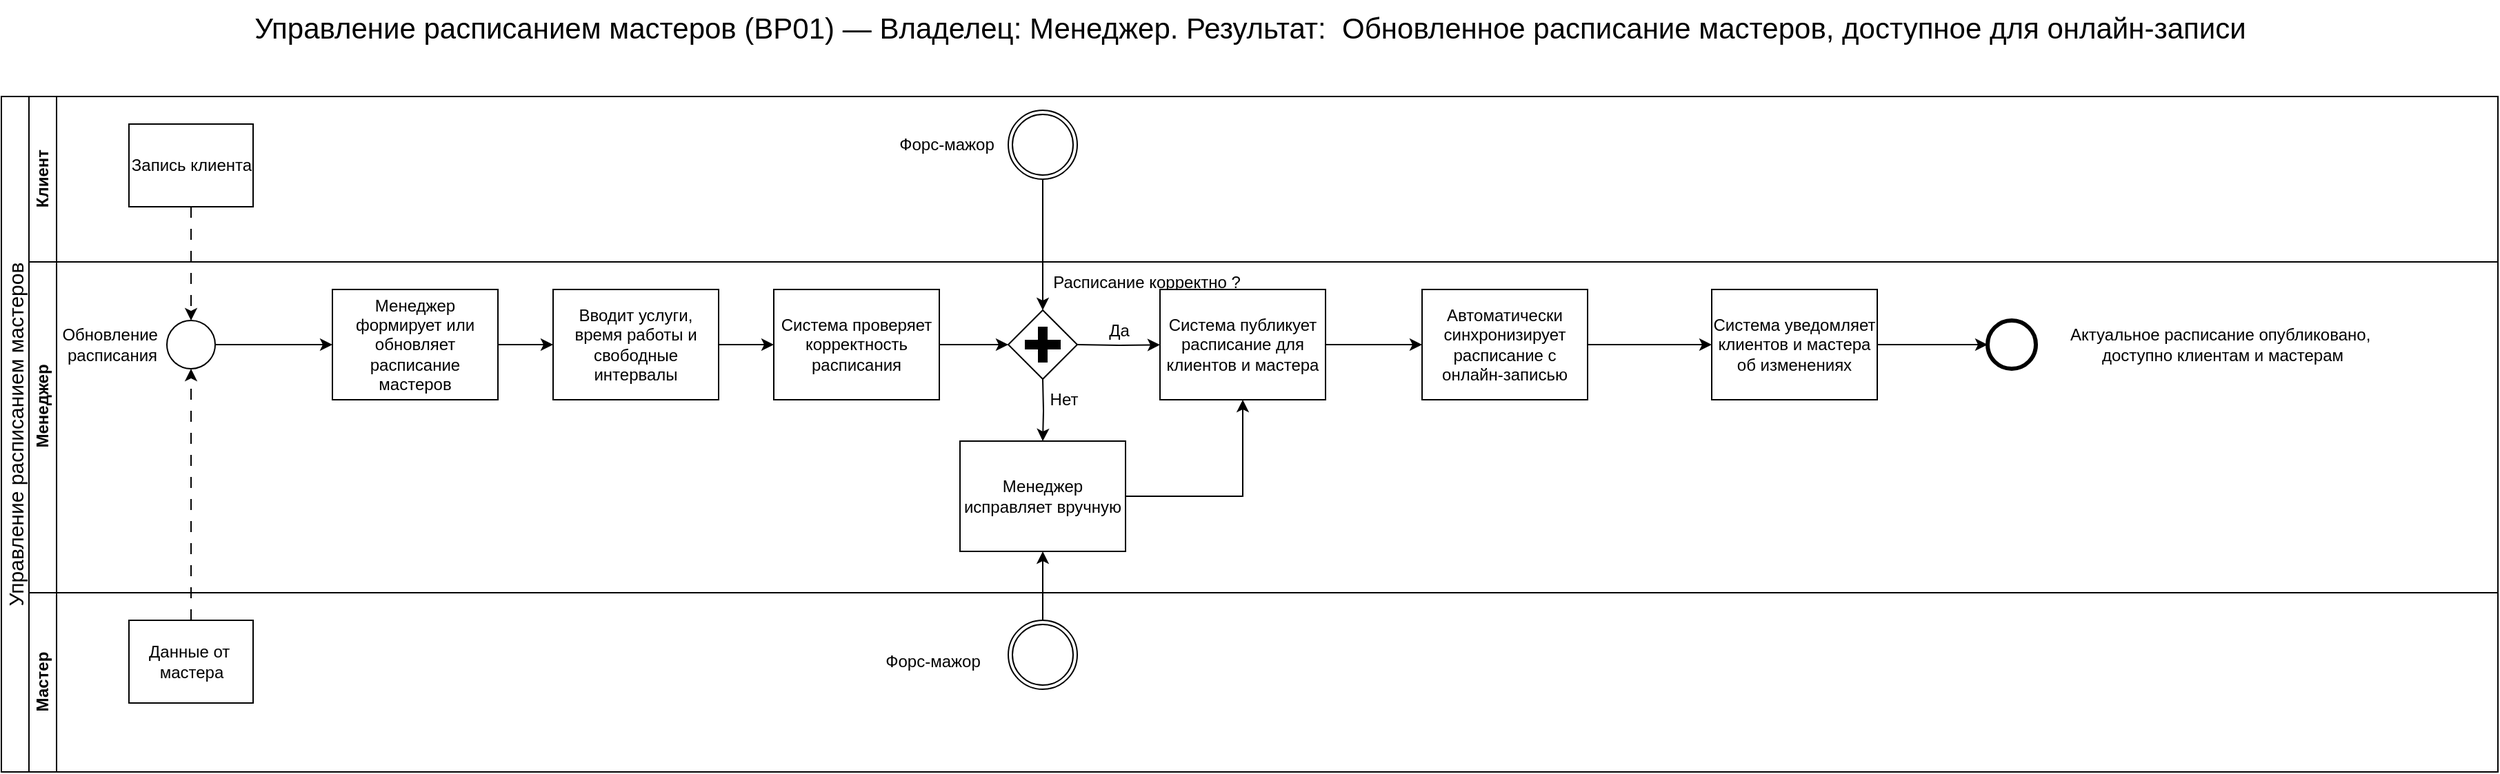 <mxfile version="28.0.6">
  <diagram name="Страница — 1" id="pgSoBSzNcnjz_RUL23Q5">
    <mxGraphModel dx="1884" dy="1115" grid="1" gridSize="10" guides="1" tooltips="1" connect="1" arrows="1" fold="1" page="1" pageScale="1" pageWidth="827" pageHeight="1169" math="0" shadow="0">
      <root>
        <mxCell id="0" />
        <mxCell id="1" parent="0" />
        <mxCell id="gyZnTWZKLgBVte_kdoAI-3" value="&lt;font style=&quot;font-size: 21px;&quot;&gt;Управление расписанием мастеров (BP01) — Владелец: Менеджер. Результат:&amp;nbsp;&amp;nbsp;Обновленное расписание мастеров, доступное для онлайн-записи&lt;/font&gt;" style="text;html=1;align=center;verticalAlign=middle;resizable=0;points=[];autosize=1;strokeColor=none;fillColor=none;" parent="1" vertex="1">
          <mxGeometry x="-630" y="10" width="1470" height="40" as="geometry" />
        </mxCell>
        <mxCell id="gyZnTWZKLgBVte_kdoAI-4" value="&lt;span style=&quot;text-wrap-mode: nowrap; font-weight: normal;&quot;&gt;&lt;font style=&quot;font-size: 15px;&quot;&gt;Управление расписанием мастеров&lt;/font&gt;&lt;/span&gt;" style="swimlane;html=1;childLayout=stackLayout;resizeParent=1;resizeParentMax=0;horizontal=0;startSize=20;horizontalStack=0;whiteSpace=wrap;" parent="1" vertex="1">
          <mxGeometry x="-800" y="80" width="1810" height="490" as="geometry" />
        </mxCell>
        <mxCell id="gyZnTWZKLgBVte_kdoAI-5" value="Клиент" style="swimlane;html=1;startSize=20;horizontal=0;" parent="gyZnTWZKLgBVte_kdoAI-4" vertex="1">
          <mxGeometry x="20" width="1790" height="120" as="geometry" />
        </mxCell>
        <mxCell id="gyZnTWZKLgBVte_kdoAI-11" value="Запись клиента" style="whiteSpace=wrap;html=1;" parent="gyZnTWZKLgBVte_kdoAI-5" vertex="1">
          <mxGeometry x="72.5" y="20" width="90" height="60" as="geometry" />
        </mxCell>
        <mxCell id="wgD_21ILpuJ7Zoqgytha-12" value="" style="points=[[0.145,0.145,0],[0.5,0,0],[0.855,0.145,0],[1,0.5,0],[0.855,0.855,0],[0.5,1,0],[0.145,0.855,0],[0,0.5,0]];shape=mxgraph.bpmn.event;html=1;verticalLabelPosition=bottom;labelBackgroundColor=#ffffff;verticalAlign=top;align=center;perimeter=ellipsePerimeter;outlineConnect=0;aspect=fixed;outline=throwing;symbol=general;" parent="gyZnTWZKLgBVte_kdoAI-5" vertex="1">
          <mxGeometry x="710" y="10" width="50" height="50" as="geometry" />
        </mxCell>
        <mxCell id="wgD_21ILpuJ7Zoqgytha-13" value="Форс-мажор" style="text;html=1;align=center;verticalAlign=middle;resizable=0;points=[];autosize=1;strokeColor=none;fillColor=none;" parent="gyZnTWZKLgBVte_kdoAI-5" vertex="1">
          <mxGeometry x="620" y="20" width="90" height="30" as="geometry" />
        </mxCell>
        <mxCell id="gyZnTWZKLgBVte_kdoAI-13" style="edgeStyle=orthogonalEdgeStyle;rounded=0;orthogonalLoop=1;jettySize=auto;html=1;exitX=0.5;exitY=1;exitDx=0;exitDy=0;entryX=0.5;entryY=0;entryDx=0;entryDy=0;entryPerimeter=0;dashed=1;dashPattern=8 8;" parent="gyZnTWZKLgBVte_kdoAI-4" source="gyZnTWZKLgBVte_kdoAI-11" target="gyZnTWZKLgBVte_kdoAI-10" edge="1">
          <mxGeometry relative="1" as="geometry" />
        </mxCell>
        <mxCell id="gyZnTWZKLgBVte_kdoAI-6" value="&lt;span style=&quot;white-space: pre;&quot;&gt;&#x9;&lt;/span&gt;&lt;span style=&quot;white-space: pre;&quot;&gt;&#x9;&lt;/span&gt;&lt;span style=&quot;white-space: pre;&quot;&gt;&#x9;&lt;/span&gt;&lt;span style=&quot;white-space: pre;&quot;&gt;&#x9;&lt;/span&gt;&lt;span style=&quot;white-space: pre;&quot;&gt;&#x9;&lt;/span&gt;&lt;span style=&quot;white-space: pre;&quot;&gt;&#x9;&lt;/span&gt;Менеджер" style="swimlane;html=1;startSize=20;horizontal=0;" parent="gyZnTWZKLgBVte_kdoAI-4" vertex="1">
          <mxGeometry x="20" y="120" width="1790" height="370" as="geometry" />
        </mxCell>
        <mxCell id="gyZnTWZKLgBVte_kdoAI-10" value="" style="points=[[0.145,0.145,0],[0.5,0,0],[0.855,0.145,0],[1,0.5,0],[0.855,0.855,0],[0.5,1,0],[0.145,0.855,0],[0,0.5,0]];shape=mxgraph.bpmn.event;html=1;verticalLabelPosition=bottom;labelBackgroundColor=#ffffff;verticalAlign=top;align=center;perimeter=ellipsePerimeter;outlineConnect=0;aspect=fixed;outline=standard;symbol=general;" parent="gyZnTWZKLgBVte_kdoAI-6" vertex="1">
          <mxGeometry x="100" y="42.5" width="35" height="35" as="geometry" />
        </mxCell>
        <mxCell id="gyZnTWZKLgBVte_kdoAI-15" value="Обновление&amp;nbsp;&lt;div&gt;расписания&lt;/div&gt;" style="text;html=1;align=center;verticalAlign=middle;resizable=0;points=[];autosize=1;strokeColor=none;fillColor=none;" parent="gyZnTWZKLgBVte_kdoAI-6" vertex="1">
          <mxGeometry x="10" y="40" width="100" height="40" as="geometry" />
        </mxCell>
        <mxCell id="gyZnTWZKLgBVte_kdoAI-16" value="Менеджер формирует или обновляет расписание мастеров" style="points=[[0.25,0,0],[0.5,0,0],[0.75,0,0],[1,0.25,0],[1,0.5,0],[1,0.75,0],[0.75,1,0],[0.5,1,0],[0.25,1,0],[0,0.75,0],[0,0.5,0],[0,0.25,0]];shape=mxgraph.bpmn.task2;whiteSpace=wrap;rectStyle=rounded;size=10;html=1;container=1;expand=0;collapsible=0;taskMarker=abstract;" parent="gyZnTWZKLgBVte_kdoAI-6" vertex="1">
          <mxGeometry x="220" y="20" width="120" height="80" as="geometry" />
        </mxCell>
        <mxCell id="gyZnTWZKLgBVte_kdoAI-17" value="Вводит услуги, время работы и свободные интервалы" style="points=[[0.25,0,0],[0.5,0,0],[0.75,0,0],[1,0.25,0],[1,0.5,0],[1,0.75,0],[0.75,1,0],[0.5,1,0],[0.25,1,0],[0,0.75,0],[0,0.5,0],[0,0.25,0]];shape=mxgraph.bpmn.task2;whiteSpace=wrap;rectStyle=rounded;size=10;html=1;container=1;expand=0;collapsible=0;taskMarker=abstract;" parent="gyZnTWZKLgBVte_kdoAI-6" vertex="1">
          <mxGeometry x="380" y="20" width="120" height="80" as="geometry" />
        </mxCell>
        <mxCell id="gyZnTWZKLgBVte_kdoAI-18" value="Система проверяет корректность расписания" style="points=[[0.25,0,0],[0.5,0,0],[0.75,0,0],[1,0.25,0],[1,0.5,0],[1,0.75,0],[0.75,1,0],[0.5,1,0],[0.25,1,0],[0,0.75,0],[0,0.5,0],[0,0.25,0]];shape=mxgraph.bpmn.task2;whiteSpace=wrap;rectStyle=rounded;size=10;html=1;container=1;expand=0;collapsible=0;taskMarker=abstract;" parent="gyZnTWZKLgBVte_kdoAI-6" vertex="1">
          <mxGeometry x="540" y="20" width="120" height="80" as="geometry" />
        </mxCell>
        <mxCell id="gyZnTWZKLgBVte_kdoAI-19" style="edgeStyle=orthogonalEdgeStyle;rounded=0;orthogonalLoop=1;jettySize=auto;html=1;exitX=1;exitY=0.5;exitDx=0;exitDy=0;exitPerimeter=0;entryX=0;entryY=0.5;entryDx=0;entryDy=0;entryPerimeter=0;" parent="gyZnTWZKLgBVte_kdoAI-6" source="gyZnTWZKLgBVte_kdoAI-10" target="gyZnTWZKLgBVte_kdoAI-16" edge="1">
          <mxGeometry relative="1" as="geometry" />
        </mxCell>
        <mxCell id="gyZnTWZKLgBVte_kdoAI-20" style="edgeStyle=orthogonalEdgeStyle;rounded=0;orthogonalLoop=1;jettySize=auto;html=1;exitX=1;exitY=0.5;exitDx=0;exitDy=0;exitPerimeter=0;entryX=0;entryY=0.5;entryDx=0;entryDy=0;entryPerimeter=0;" parent="gyZnTWZKLgBVte_kdoAI-6" source="gyZnTWZKLgBVte_kdoAI-16" target="gyZnTWZKLgBVte_kdoAI-17" edge="1">
          <mxGeometry relative="1" as="geometry" />
        </mxCell>
        <mxCell id="gyZnTWZKLgBVte_kdoAI-21" style="edgeStyle=orthogonalEdgeStyle;rounded=0;orthogonalLoop=1;jettySize=auto;html=1;exitX=1;exitY=0.5;exitDx=0;exitDy=0;exitPerimeter=0;entryX=0;entryY=0.5;entryDx=0;entryDy=0;entryPerimeter=0;" parent="gyZnTWZKLgBVte_kdoAI-6" source="gyZnTWZKLgBVte_kdoAI-17" target="gyZnTWZKLgBVte_kdoAI-18" edge="1">
          <mxGeometry relative="1" as="geometry" />
        </mxCell>
        <mxCell id="gyZnTWZKLgBVte_kdoAI-25" style="edgeStyle=orthogonalEdgeStyle;rounded=0;orthogonalLoop=1;jettySize=auto;html=1;exitX=1;exitY=0.5;exitDx=0;exitDy=0;exitPerimeter=0;" parent="gyZnTWZKLgBVte_kdoAI-6" edge="1">
          <mxGeometry relative="1" as="geometry">
            <mxPoint x="820" y="60.167" as="targetPoint" />
            <mxPoint x="760" y="60" as="sourcePoint" />
          </mxGeometry>
        </mxCell>
        <mxCell id="gyZnTWZKLgBVte_kdoAI-23" value="Расписание корректно ?" style="text;html=1;align=center;verticalAlign=middle;resizable=0;points=[];autosize=1;strokeColor=none;fillColor=none;" parent="gyZnTWZKLgBVte_kdoAI-6" vertex="1">
          <mxGeometry x="730" width="160" height="30" as="geometry" />
        </mxCell>
        <mxCell id="gyZnTWZKLgBVte_kdoAI-24" style="edgeStyle=orthogonalEdgeStyle;rounded=0;orthogonalLoop=1;jettySize=auto;html=1;exitX=1;exitY=0.5;exitDx=0;exitDy=0;exitPerimeter=0;entryX=0;entryY=0.5;entryDx=0;entryDy=0;entryPerimeter=0;" parent="gyZnTWZKLgBVte_kdoAI-6" source="gyZnTWZKLgBVte_kdoAI-18" edge="1">
          <mxGeometry relative="1" as="geometry">
            <mxPoint x="710" y="60" as="targetPoint" />
          </mxGeometry>
        </mxCell>
        <mxCell id="gyZnTWZKLgBVte_kdoAI-7" value="Мастер" style="swimlane;html=1;startSize=20;horizontal=0;" parent="gyZnTWZKLgBVte_kdoAI-6" vertex="1">
          <mxGeometry y="240" width="1790" height="130" as="geometry">
            <mxRectangle x="20" y="240" width="740" height="30" as="alternateBounds" />
          </mxGeometry>
        </mxCell>
        <mxCell id="gyZnTWZKLgBVte_kdoAI-12" value="Данные от&amp;nbsp; мастера" style="whiteSpace=wrap;html=1;" parent="gyZnTWZKLgBVte_kdoAI-7" vertex="1">
          <mxGeometry x="72.5" y="20" width="90" height="60" as="geometry" />
        </mxCell>
        <mxCell id="wgD_21ILpuJ7Zoqgytha-4" value="" style="points=[[0.145,0.145,0],[0.5,0,0],[0.855,0.145,0],[1,0.5,0],[0.855,0.855,0],[0.5,1,0],[0.145,0.855,0],[0,0.5,0]];shape=mxgraph.bpmn.event;html=1;verticalLabelPosition=bottom;labelBackgroundColor=#ffffff;verticalAlign=top;align=center;perimeter=ellipsePerimeter;outlineConnect=0;aspect=fixed;outline=throwing;symbol=general;" parent="gyZnTWZKLgBVte_kdoAI-7" vertex="1">
          <mxGeometry x="710" y="20" width="50" height="50" as="geometry" />
        </mxCell>
        <mxCell id="wgD_21ILpuJ7Zoqgytha-5" value="Форс-мажор" style="text;html=1;align=center;verticalAlign=middle;resizable=0;points=[];autosize=1;strokeColor=none;fillColor=none;" parent="gyZnTWZKLgBVte_kdoAI-7" vertex="1">
          <mxGeometry x="610" y="35" width="90" height="30" as="geometry" />
        </mxCell>
        <mxCell id="gyZnTWZKLgBVte_kdoAI-14" style="edgeStyle=orthogonalEdgeStyle;rounded=0;orthogonalLoop=1;jettySize=auto;html=1;exitX=0.5;exitY=0;exitDx=0;exitDy=0;entryX=0.5;entryY=1;entryDx=0;entryDy=0;entryPerimeter=0;dashed=1;dashPattern=8 8;" parent="gyZnTWZKLgBVte_kdoAI-6" source="gyZnTWZKLgBVte_kdoAI-12" target="gyZnTWZKLgBVte_kdoAI-10" edge="1">
          <mxGeometry relative="1" as="geometry" />
        </mxCell>
        <mxCell id="gyZnTWZKLgBVte_kdoAI-29" value="Система публикует расписание для клиентов и мастера" style="points=[[0.25,0,0],[0.5,0,0],[0.75,0,0],[1,0.25,0],[1,0.5,0],[1,0.75,0],[0.75,1,0],[0.5,1,0],[0.25,1,0],[0,0.75,0],[0,0.5,0],[0,0.25,0]];shape=mxgraph.bpmn.task2;whiteSpace=wrap;rectStyle=rounded;size=10;html=1;container=1;expand=0;collapsible=0;taskMarker=abstract;" parent="gyZnTWZKLgBVte_kdoAI-6" vertex="1">
          <mxGeometry x="820" y="20" width="120" height="80" as="geometry" />
        </mxCell>
        <mxCell id="gyZnTWZKLgBVte_kdoAI-34" style="edgeStyle=orthogonalEdgeStyle;rounded=0;orthogonalLoop=1;jettySize=auto;html=1;exitX=1;exitY=0.5;exitDx=0;exitDy=0;exitPerimeter=0;entryX=0.5;entryY=1;entryDx=0;entryDy=0;entryPerimeter=0;" parent="gyZnTWZKLgBVte_kdoAI-6" source="gyZnTWZKLgBVte_kdoAI-30" target="gyZnTWZKLgBVte_kdoAI-29" edge="1">
          <mxGeometry relative="1" as="geometry">
            <mxPoint x="890" y="110" as="targetPoint" />
          </mxGeometry>
        </mxCell>
        <mxCell id="gyZnTWZKLgBVte_kdoAI-30" value="Менеджер исправляет вручную" style="points=[[0.25,0,0],[0.5,0,0],[0.75,0,0],[1,0.25,0],[1,0.5,0],[1,0.75,0],[0.75,1,0],[0.5,1,0],[0.25,1,0],[0,0.75,0],[0,0.5,0],[0,0.25,0]];shape=mxgraph.bpmn.task2;whiteSpace=wrap;rectStyle=rounded;size=10;html=1;container=1;expand=0;collapsible=0;taskMarker=abstract;" parent="gyZnTWZKLgBVte_kdoAI-6" vertex="1">
          <mxGeometry x="675" y="130" width="120" height="80" as="geometry" />
        </mxCell>
        <mxCell id="gyZnTWZKLgBVte_kdoAI-31" style="edgeStyle=orthogonalEdgeStyle;rounded=0;orthogonalLoop=1;jettySize=auto;html=1;exitX=0.5;exitY=1;exitDx=0;exitDy=0;exitPerimeter=0;entryX=0.5;entryY=0;entryDx=0;entryDy=0;entryPerimeter=0;" parent="gyZnTWZKLgBVte_kdoAI-6" target="gyZnTWZKLgBVte_kdoAI-30" edge="1">
          <mxGeometry relative="1" as="geometry">
            <mxPoint x="735" y="85" as="sourcePoint" />
          </mxGeometry>
        </mxCell>
        <mxCell id="gyZnTWZKLgBVte_kdoAI-32" value="Да" style="text;html=1;align=center;verticalAlign=middle;resizable=0;points=[];autosize=1;strokeColor=none;fillColor=none;" parent="gyZnTWZKLgBVte_kdoAI-6" vertex="1">
          <mxGeometry x="770" y="35" width="40" height="30" as="geometry" />
        </mxCell>
        <mxCell id="gyZnTWZKLgBVte_kdoAI-35" value="Автоматически синхронизирует расписание с онлайн-записью" style="points=[[0.25,0,0],[0.5,0,0],[0.75,0,0],[1,0.25,0],[1,0.5,0],[1,0.75,0],[0.75,1,0],[0.5,1,0],[0.25,1,0],[0,0.75,0],[0,0.5,0],[0,0.25,0]];shape=mxgraph.bpmn.task2;whiteSpace=wrap;rectStyle=rounded;size=10;html=1;container=1;expand=0;collapsible=0;taskMarker=abstract;" parent="gyZnTWZKLgBVte_kdoAI-6" vertex="1">
          <mxGeometry x="1010" y="20" width="120" height="80" as="geometry" />
        </mxCell>
        <mxCell id="gyZnTWZKLgBVte_kdoAI-36" style="edgeStyle=orthogonalEdgeStyle;rounded=0;orthogonalLoop=1;jettySize=auto;html=1;exitX=1;exitY=0.5;exitDx=0;exitDy=0;exitPerimeter=0;entryX=0;entryY=0.5;entryDx=0;entryDy=0;entryPerimeter=0;" parent="gyZnTWZKLgBVte_kdoAI-6" source="gyZnTWZKLgBVte_kdoAI-29" target="gyZnTWZKLgBVte_kdoAI-35" edge="1">
          <mxGeometry relative="1" as="geometry" />
        </mxCell>
        <mxCell id="wgD_21ILpuJ7Zoqgytha-1" value="" style="points=[[0.145,0.145,0],[0.5,0,0],[0.855,0.145,0],[1,0.5,0],[0.855,0.855,0],[0.5,1,0],[0.145,0.855,0],[0,0.5,0]];shape=mxgraph.bpmn.event;html=1;verticalLabelPosition=bottom;labelBackgroundColor=#ffffff;verticalAlign=top;align=center;perimeter=ellipsePerimeter;outlineConnect=0;aspect=fixed;outline=end;symbol=terminate2;" parent="gyZnTWZKLgBVte_kdoAI-6" vertex="1">
          <mxGeometry x="1420" y="42.5" width="35" height="35" as="geometry" />
        </mxCell>
        <mxCell id="wgD_21ILpuJ7Zoqgytha-2" value="&lt;font&gt;Актуальное расписание опубликовано,&amp;nbsp;&lt;/font&gt;&lt;div&gt;&lt;font&gt;доступно клиентам и мастерам&lt;/font&gt;&lt;/div&gt;" style="text;html=1;align=center;verticalAlign=middle;resizable=0;points=[];autosize=1;strokeColor=none;fillColor=none;" parent="gyZnTWZKLgBVte_kdoAI-6" vertex="1">
          <mxGeometry x="1470" y="40" width="240" height="40" as="geometry" />
        </mxCell>
        <mxCell id="wgD_21ILpuJ7Zoqgytha-7" value="Система уведомляет клиентов и мастера об изменениях" style="points=[[0.25,0,0],[0.5,0,0],[0.75,0,0],[1,0.25,0],[1,0.5,0],[1,0.75,0],[0.75,1,0],[0.5,1,0],[0.25,1,0],[0,0.75,0],[0,0.5,0],[0,0.25,0]];shape=mxgraph.bpmn.task2;whiteSpace=wrap;rectStyle=rounded;size=10;html=1;container=1;expand=0;collapsible=0;taskMarker=abstract;" parent="gyZnTWZKLgBVte_kdoAI-6" vertex="1">
          <mxGeometry x="1220" y="20" width="120" height="80" as="geometry" />
        </mxCell>
        <mxCell id="wgD_21ILpuJ7Zoqgytha-10" style="edgeStyle=orthogonalEdgeStyle;rounded=0;orthogonalLoop=1;jettySize=auto;html=1;exitX=1;exitY=0.5;exitDx=0;exitDy=0;exitPerimeter=0;entryX=0;entryY=0.5;entryDx=0;entryDy=0;entryPerimeter=0;" parent="gyZnTWZKLgBVte_kdoAI-6" source="gyZnTWZKLgBVte_kdoAI-35" target="wgD_21ILpuJ7Zoqgytha-7" edge="1">
          <mxGeometry relative="1" as="geometry" />
        </mxCell>
        <mxCell id="wgD_21ILpuJ7Zoqgytha-18" style="edgeStyle=orthogonalEdgeStyle;rounded=0;orthogonalLoop=1;jettySize=auto;html=1;exitX=1;exitY=0.5;exitDx=0;exitDy=0;exitPerimeter=0;entryX=0;entryY=0.5;entryDx=0;entryDy=0;entryPerimeter=0;" parent="gyZnTWZKLgBVte_kdoAI-6" source="wgD_21ILpuJ7Zoqgytha-7" target="wgD_21ILpuJ7Zoqgytha-1" edge="1">
          <mxGeometry relative="1" as="geometry" />
        </mxCell>
        <mxCell id="gyZnTWZKLgBVte_kdoAI-33" value="Нет" style="text;html=1;align=center;verticalAlign=middle;resizable=0;points=[];autosize=1;strokeColor=none;fillColor=none;" parent="gyZnTWZKLgBVte_kdoAI-6" vertex="1">
          <mxGeometry x="730" y="85" width="40" height="30" as="geometry" />
        </mxCell>
        <mxCell id="cbAG75p9YBqCEoqb5tsO-1" value="" style="points=[[0.25,0.25,0],[0.5,0,0],[0.75,0.25,0],[1,0.5,0],[0.75,0.75,0],[0.5,1,0],[0.25,0.75,0],[0,0.5,0]];shape=mxgraph.bpmn.gateway2;html=1;verticalLabelPosition=bottom;labelBackgroundColor=#ffffff;verticalAlign=top;align=center;perimeter=rhombusPerimeter;outlineConnect=0;outline=none;symbol=none;gwType=parallel;" parent="gyZnTWZKLgBVte_kdoAI-6" vertex="1">
          <mxGeometry x="710" y="35" width="50" height="50" as="geometry" />
        </mxCell>
        <mxCell id="cbAG75p9YBqCEoqb5tsO-2" style="edgeStyle=orthogonalEdgeStyle;rounded=0;orthogonalLoop=1;jettySize=auto;html=1;exitX=0.5;exitY=0;exitDx=0;exitDy=0;exitPerimeter=0;entryX=0.5;entryY=1;entryDx=0;entryDy=0;entryPerimeter=0;" parent="gyZnTWZKLgBVte_kdoAI-6" source="wgD_21ILpuJ7Zoqgytha-4" target="gyZnTWZKLgBVte_kdoAI-30" edge="1">
          <mxGeometry relative="1" as="geometry" />
        </mxCell>
        <mxCell id="cbAG75p9YBqCEoqb5tsO-4" style="edgeStyle=orthogonalEdgeStyle;rounded=0;orthogonalLoop=1;jettySize=auto;html=1;exitX=0.5;exitY=1;exitDx=0;exitDy=0;exitPerimeter=0;" parent="gyZnTWZKLgBVte_kdoAI-4" source="wgD_21ILpuJ7Zoqgytha-12" target="cbAG75p9YBqCEoqb5tsO-1" edge="1">
          <mxGeometry relative="1" as="geometry" />
        </mxCell>
      </root>
    </mxGraphModel>
  </diagram>
</mxfile>
